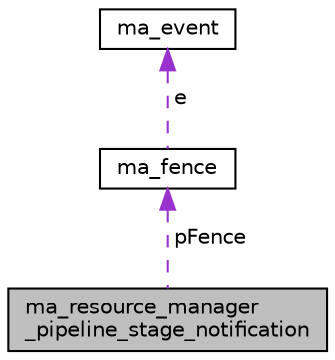 digraph "ma_resource_manager_pipeline_stage_notification"
{
 // LATEX_PDF_SIZE
  edge [fontname="Helvetica",fontsize="10",labelfontname="Helvetica",labelfontsize="10"];
  node [fontname="Helvetica",fontsize="10",shape=record];
  Node1 [label="ma_resource_manager\l_pipeline_stage_notification",height=0.2,width=0.4,color="black", fillcolor="grey75", style="filled", fontcolor="black",tooltip=" "];
  Node2 -> Node1 [dir="back",color="darkorchid3",fontsize="10",style="dashed",label=" pFence" ,fontname="Helvetica"];
  Node2 [label="ma_fence",height=0.2,width=0.4,color="black", fillcolor="white", style="filled",URL="$structma__fence.html",tooltip=" "];
  Node3 -> Node2 [dir="back",color="darkorchid3",fontsize="10",style="dashed",label=" e" ,fontname="Helvetica"];
  Node3 [label="ma_event",height=0.2,width=0.4,color="black", fillcolor="white", style="filled",URL="$structma__event.html",tooltip=" "];
}
